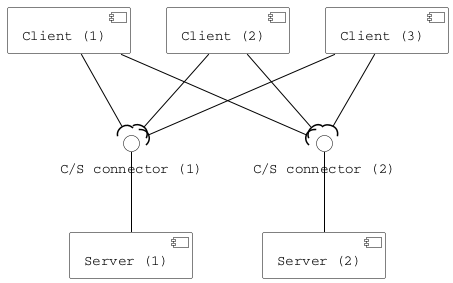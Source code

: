 @startuml

skinparam component {
    FontName Courier
    ArrowColor black
    BorderColor black
    BackgroundColor white
}

skinparam interface {
    FontName Courier
    BorderColor black
    BackgroundColor white
}

[Client (1)] as c1
[Client (2)] as c2
[Client (3)] as c3

[Server (1)] as s1
[Server (2)] as s2

() "C/S connector (1)" as cs1
() "C/S connector (2)" as cs2



s2 -up- cs2
s1 -up- cs1

c1 --( cs1
c1 --( cs2
c2 --( cs1
c2 --( cs2
c3 --( cs1
c3 --( cs2

@enduml